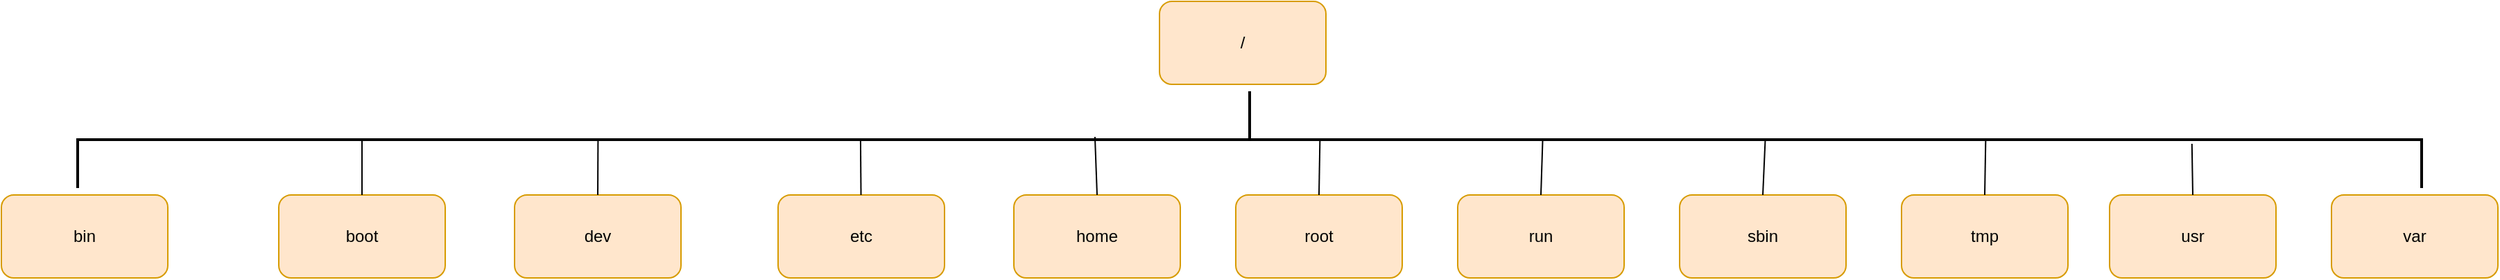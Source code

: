 <mxfile version="15.2.7" type="device"><diagram id="uwRSJzlbwExEieAEj1Y3" name="第 1 页"><mxGraphModel dx="946" dy="1849" grid="1" gridSize="10" guides="1" tooltips="1" connect="1" arrows="1" fold="1" page="1" pageScale="1" pageWidth="827" pageHeight="1169" math="0" shadow="0"><root><mxCell id="0"/><mxCell id="1" parent="0"/><mxCell id="D4xa5PwFOVeGbpevtng5-2" value="etc" style="rounded=1;whiteSpace=wrap;html=1;fillColor=#ffe6cc;strokeColor=#d79b00;" vertex="1" parent="1"><mxGeometry x="620" y="30" width="120" height="60" as="geometry"/></mxCell><mxCell id="D4xa5PwFOVeGbpevtng5-3" value="root" style="rounded=1;whiteSpace=wrap;html=1;fillColor=#ffe6cc;strokeColor=#d79b00;" vertex="1" parent="1"><mxGeometry x="950" y="30" width="120" height="60" as="geometry"/></mxCell><mxCell id="D4xa5PwFOVeGbpevtng5-14" value="dev" style="rounded=1;whiteSpace=wrap;html=1;fillColor=#ffe6cc;strokeColor=#d79b00;" vertex="1" parent="1"><mxGeometry x="430" y="30" width="120" height="60" as="geometry"/></mxCell><mxCell id="D4xa5PwFOVeGbpevtng5-15" value="boot" style="rounded=1;whiteSpace=wrap;html=1;fillColor=#ffe6cc;strokeColor=#d79b00;" vertex="1" parent="1"><mxGeometry x="260" y="30" width="120" height="60" as="geometry"/></mxCell><mxCell id="D4xa5PwFOVeGbpevtng5-16" value="/" style="rounded=1;whiteSpace=wrap;html=1;fillColor=#ffe6cc;strokeColor=#d79b00;" vertex="1" parent="1"><mxGeometry x="895" y="-110" width="120" height="60" as="geometry"/></mxCell><mxCell id="D4xa5PwFOVeGbpevtng5-17" value="bin" style="rounded=1;whiteSpace=wrap;html=1;fillColor=#ffe6cc;strokeColor=#d79b00;" vertex="1" parent="1"><mxGeometry x="60" y="30" width="120" height="60" as="geometry"/></mxCell><mxCell id="D4xa5PwFOVeGbpevtng5-18" value="home" style="rounded=1;whiteSpace=wrap;html=1;fillColor=#ffe6cc;strokeColor=#d79b00;" vertex="1" parent="1"><mxGeometry x="790" y="30" width="120" height="60" as="geometry"/></mxCell><mxCell id="D4xa5PwFOVeGbpevtng5-30" value="" style="endArrow=none;html=1;exitX=0.5;exitY=0;exitDx=0;exitDy=0;" edge="1" parent="1" source="D4xa5PwFOVeGbpevtng5-15"><mxGeometry width="50" height="50" relative="1" as="geometry"><mxPoint x="480" y="170" as="sourcePoint"/><mxPoint x="320" y="-10" as="targetPoint"/></mxGeometry></mxCell><mxCell id="D4xa5PwFOVeGbpevtng5-31" value="run" style="rounded=1;whiteSpace=wrap;html=1;fillColor=#ffe6cc;strokeColor=#d79b00;" vertex="1" parent="1"><mxGeometry x="1110" y="30" width="120" height="60" as="geometry"/></mxCell><mxCell id="D4xa5PwFOVeGbpevtng5-32" value="sbin" style="rounded=1;whiteSpace=wrap;html=1;fillColor=#ffe6cc;strokeColor=#d79b00;" vertex="1" parent="1"><mxGeometry x="1270" y="30" width="120" height="60" as="geometry"/></mxCell><mxCell id="D4xa5PwFOVeGbpevtng5-33" value="tmp" style="rounded=1;whiteSpace=wrap;html=1;fillColor=#ffe6cc;strokeColor=#d79b00;" vertex="1" parent="1"><mxGeometry x="1430" y="30" width="120" height="60" as="geometry"/></mxCell><mxCell id="D4xa5PwFOVeGbpevtng5-34" value="usr" style="rounded=1;whiteSpace=wrap;html=1;fillColor=#ffe6cc;strokeColor=#d79b00;" vertex="1" parent="1"><mxGeometry x="1580" y="30" width="120" height="60" as="geometry"/></mxCell><mxCell id="D4xa5PwFOVeGbpevtng5-35" value="var" style="rounded=1;whiteSpace=wrap;html=1;fillColor=#ffe6cc;strokeColor=#d79b00;" vertex="1" parent="1"><mxGeometry x="1740" y="30" width="120" height="60" as="geometry"/></mxCell><mxCell id="D4xa5PwFOVeGbpevtng5-37" value="" style="strokeWidth=2;html=1;shape=mxgraph.flowchart.annotation_2;align=left;labelPosition=right;pointerEvents=1;rotation=90;" vertex="1" parent="1"><mxGeometry x="925" y="-855" width="70" height="1690" as="geometry"/></mxCell><mxCell id="D4xa5PwFOVeGbpevtng5-39" value="" style="endArrow=none;html=1;exitX=0.514;exitY=0.778;exitDx=0;exitDy=0;exitPerimeter=0;" edge="1" parent="1" source="D4xa5PwFOVeGbpevtng5-37"><mxGeometry width="50" height="50" relative="1" as="geometry"><mxPoint x="320" y="170" as="sourcePoint"/><mxPoint x="490" y="30" as="targetPoint"/></mxGeometry></mxCell><mxCell id="D4xa5PwFOVeGbpevtng5-40" value="" style="endArrow=none;html=1;exitX=0.5;exitY=0.666;exitDx=0;exitDy=0;exitPerimeter=0;" edge="1" parent="1" source="D4xa5PwFOVeGbpevtng5-37" target="D4xa5PwFOVeGbpevtng5-2"><mxGeometry width="50" height="50" relative="1" as="geometry"><mxPoint x="330" y="180" as="sourcePoint"/><mxPoint x="380" y="130" as="targetPoint"/></mxGeometry></mxCell><mxCell id="D4xa5PwFOVeGbpevtng5-41" value="" style="endArrow=none;html=1;exitX=0.5;exitY=0;exitDx=0;exitDy=0;entryX=0.471;entryY=0.566;entryDx=0;entryDy=0;entryPerimeter=0;" edge="1" parent="1" source="D4xa5PwFOVeGbpevtng5-18" target="D4xa5PwFOVeGbpevtng5-37"><mxGeometry width="50" height="50" relative="1" as="geometry"><mxPoint x="340" y="190" as="sourcePoint"/><mxPoint x="390" y="140" as="targetPoint"/></mxGeometry></mxCell><mxCell id="D4xa5PwFOVeGbpevtng5-42" value="" style="endArrow=none;html=1;exitX=0.5;exitY=0;exitDx=0;exitDy=0;entryX=0.486;entryY=0.47;entryDx=0;entryDy=0;entryPerimeter=0;" edge="1" parent="1" source="D4xa5PwFOVeGbpevtng5-3" target="D4xa5PwFOVeGbpevtng5-37"><mxGeometry width="50" height="50" relative="1" as="geometry"><mxPoint x="350" y="200" as="sourcePoint"/><mxPoint x="400" y="150" as="targetPoint"/></mxGeometry></mxCell><mxCell id="D4xa5PwFOVeGbpevtng5-43" value="" style="endArrow=none;html=1;exitX=0.5;exitY=0;exitDx=0;exitDy=0;entryX=0.486;entryY=0.28;entryDx=0;entryDy=0;entryPerimeter=0;" edge="1" parent="1" source="D4xa5PwFOVeGbpevtng5-32" target="D4xa5PwFOVeGbpevtng5-37"><mxGeometry width="50" height="50" relative="1" as="geometry"><mxPoint x="1070" y="240" as="sourcePoint"/><mxPoint x="1120" y="190" as="targetPoint"/></mxGeometry></mxCell><mxCell id="D4xa5PwFOVeGbpevtng5-44" value="" style="endArrow=none;html=1;exitX=0.5;exitY=0;exitDx=0;exitDy=0;entryX=0.514;entryY=0.375;entryDx=0;entryDy=0;entryPerimeter=0;" edge="1" parent="1" source="D4xa5PwFOVeGbpevtng5-31" target="D4xa5PwFOVeGbpevtng5-37"><mxGeometry width="50" height="50" relative="1" as="geometry"><mxPoint x="1020" y="220" as="sourcePoint"/><mxPoint x="1070" y="170" as="targetPoint"/></mxGeometry></mxCell><mxCell id="D4xa5PwFOVeGbpevtng5-45" value="" style="endArrow=none;html=1;exitX=0.5;exitY=0;exitDx=0;exitDy=0;entryX=0.514;entryY=0.186;entryDx=0;entryDy=0;entryPerimeter=0;" edge="1" parent="1" source="D4xa5PwFOVeGbpevtng5-33" target="D4xa5PwFOVeGbpevtng5-37"><mxGeometry width="50" height="50" relative="1" as="geometry"><mxPoint x="1110" y="250" as="sourcePoint"/><mxPoint x="1487" y="-10" as="targetPoint"/></mxGeometry></mxCell><mxCell id="D4xa5PwFOVeGbpevtng5-46" value="" style="endArrow=none;html=1;exitX=0.5;exitY=0;exitDx=0;exitDy=0;entryX=0.543;entryY=0.098;entryDx=0;entryDy=0;entryPerimeter=0;" edge="1" parent="1" source="D4xa5PwFOVeGbpevtng5-34" target="D4xa5PwFOVeGbpevtng5-37"><mxGeometry width="50" height="50" relative="1" as="geometry"><mxPoint x="1160" y="280" as="sourcePoint"/><mxPoint x="1210" y="230" as="targetPoint"/></mxGeometry></mxCell></root></mxGraphModel></diagram></mxfile>